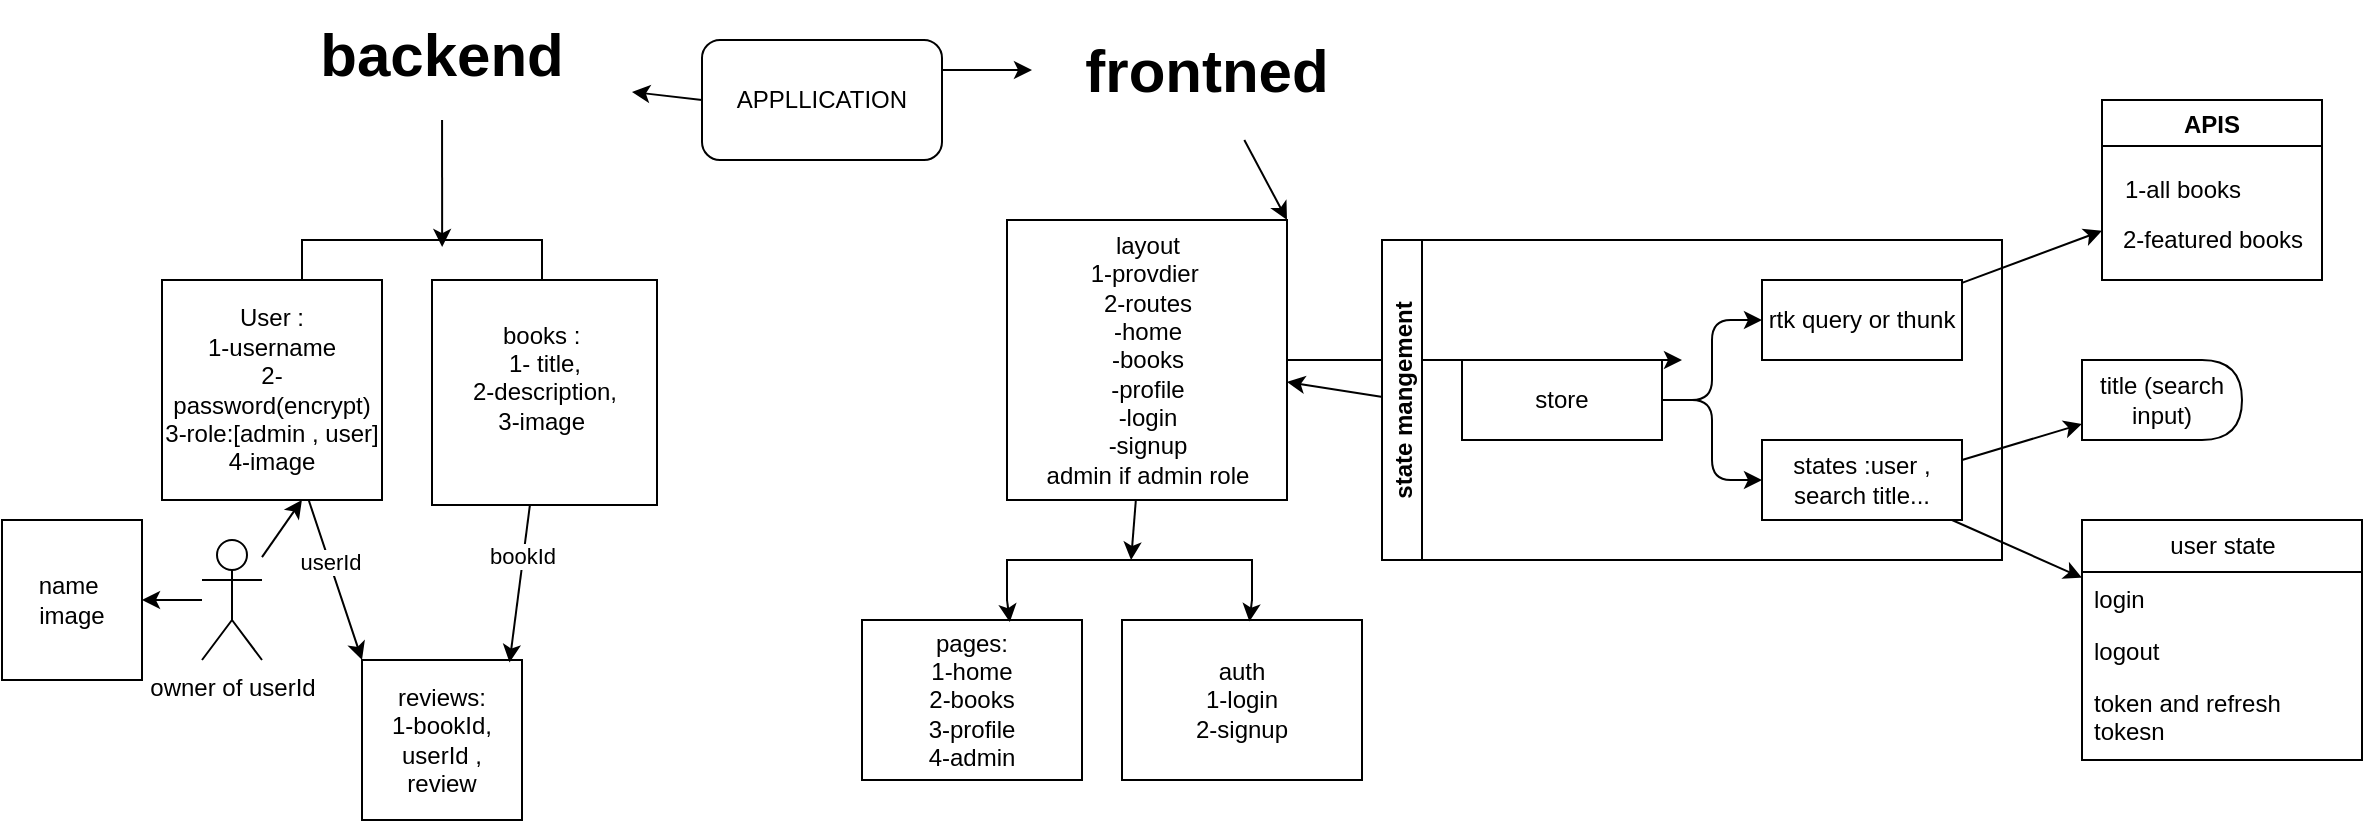 <mxfile>
    <diagram id="waQurbzz5o61nSi9At_i" name="Page-1">
        <mxGraphModel dx="1022" dy="722" grid="1" gridSize="10" guides="1" tooltips="1" connect="1" arrows="1" fold="1" page="1" pageScale="1" pageWidth="850" pageHeight="1100" math="0" shadow="0">
            <root>
                <mxCell id="0"/>
                <mxCell id="1" parent="0"/>
                <mxCell id="3" value="" style="endArrow=classic;html=1;exitX=0;exitY=0.5;exitDx=0;exitDy=0;" parent="1" source="2" target="6" edge="1">
                    <mxGeometry width="50" height="50" relative="1" as="geometry">
                        <mxPoint x="360" y="360" as="sourcePoint"/>
                        <mxPoint x="260" y="350" as="targetPoint"/>
                    </mxGeometry>
                </mxCell>
                <mxCell id="5" value="books :&amp;nbsp;&lt;div&gt;1- title, &lt;br&gt;2-description,&lt;/div&gt;&lt;div&gt;3-image&amp;nbsp;&lt;/div&gt;&lt;div&gt;&lt;br&gt;&lt;/div&gt;" style="whiteSpace=wrap;html=1;aspect=fixed;" parent="1" vertex="1">
                    <mxGeometry x="265" y="180" width="112.5" height="112.5" as="geometry"/>
                </mxCell>
                <mxCell id="6" value="&lt;font style=&quot;font-size: 30px;&quot;&gt;&lt;b&gt;backend&lt;/b&gt;&lt;/font&gt;&lt;div&gt;&lt;br&gt;&lt;/div&gt;" style="text;html=1;align=center;verticalAlign=middle;whiteSpace=wrap;rounded=0;" parent="1" vertex="1">
                    <mxGeometry x="175" y="50" width="190" height="50" as="geometry"/>
                </mxCell>
                <mxCell id="73" style="edgeStyle=none;html=1;entryX=0;entryY=0;entryDx=0;entryDy=0;" edge="1" parent="1" source="11" target="13">
                    <mxGeometry relative="1" as="geometry"/>
                </mxCell>
                <mxCell id="74" value="userId" style="edgeLabel;html=1;align=center;verticalAlign=middle;resizable=0;points=[];" vertex="1" connectable="0" parent="73">
                    <mxGeometry x="-0.234" relative="1" as="geometry">
                        <mxPoint as="offset"/>
                    </mxGeometry>
                </mxCell>
                <mxCell id="11" value="User :&lt;div&gt;1-username&lt;/div&gt;&lt;div&gt;2-password(encrypt)&lt;/div&gt;&lt;div&gt;&lt;span style=&quot;background-color: transparent;&quot;&gt;3-role:[admin , user]&lt;/span&gt;&lt;/div&gt;&lt;div&gt;4-image&lt;/div&gt;" style="whiteSpace=wrap;html=1;aspect=fixed;" parent="1" vertex="1">
                    <mxGeometry x="130" y="180" width="110" height="110" as="geometry"/>
                </mxCell>
                <mxCell id="13" value="reviews:&lt;div&gt;1-bookId,&lt;/div&gt;&lt;div&gt;userId , review&lt;/div&gt;" style="whiteSpace=wrap;html=1;aspect=fixed;" parent="1" vertex="1">
                    <mxGeometry x="230" y="370" width="80" height="80" as="geometry"/>
                </mxCell>
                <mxCell id="2" value="APPLLICATION" style="rounded=1;whiteSpace=wrap;html=1;" parent="1" vertex="1">
                    <mxGeometry x="400" y="60" width="120" height="60" as="geometry"/>
                </mxCell>
                <mxCell id="41" value="" style="endArrow=classic;html=1;exitX=1;exitY=0.25;exitDx=0;exitDy=0;" edge="1" parent="1" source="2" target="42">
                    <mxGeometry width="50" height="50" relative="1" as="geometry">
                        <mxPoint x="440" y="340" as="sourcePoint"/>
                        <mxPoint x="630" y="320" as="targetPoint"/>
                    </mxGeometry>
                </mxCell>
                <mxCell id="86" style="edgeStyle=none;html=1;entryX=1;entryY=0;entryDx=0;entryDy=0;" edge="1" parent="1" source="42" target="43">
                    <mxGeometry relative="1" as="geometry"/>
                </mxCell>
                <mxCell id="42" value="&lt;div&gt;&lt;span style=&quot;font-size: 30px;&quot;&gt;&lt;b&gt;frontned&lt;/b&gt;&lt;/span&gt;&lt;/div&gt;" style="text;html=1;align=center;verticalAlign=middle;whiteSpace=wrap;rounded=0;" vertex="1" parent="1">
                    <mxGeometry x="565" y="40" width="175" height="70" as="geometry"/>
                </mxCell>
                <mxCell id="45" style="edgeStyle=none;html=1;" edge="1" parent="1" source="43" target="44">
                    <mxGeometry relative="1" as="geometry"/>
                </mxCell>
                <mxCell id="57" style="edgeStyle=none;html=1;" edge="1" parent="1" source="43">
                    <mxGeometry relative="1" as="geometry">
                        <mxPoint x="890" y="220" as="targetPoint"/>
                    </mxGeometry>
                </mxCell>
                <mxCell id="43" value="layout&lt;div&gt;1-provdier&amp;nbsp;&lt;/div&gt;&lt;div&gt;2-routes&lt;/div&gt;&lt;div&gt;-home&lt;/div&gt;&lt;div&gt;-books&lt;/div&gt;&lt;div&gt;-profile&lt;/div&gt;&lt;div&gt;-login&lt;/div&gt;&lt;div&gt;-signup&lt;/div&gt;&lt;div&gt;admin if admin role&lt;/div&gt;" style="whiteSpace=wrap;html=1;aspect=fixed;" vertex="1" parent="1">
                    <mxGeometry x="552.5" y="150" width="140" height="140" as="geometry"/>
                </mxCell>
                <mxCell id="44" value="" style="shape=partialRectangle;whiteSpace=wrap;html=1;bottom=1;right=1;left=1;top=0;fillColor=none;routingCenterX=-0.5;rotation=-180;" vertex="1" parent="1">
                    <mxGeometry x="552.5" y="320" width="122.5" height="20" as="geometry"/>
                </mxCell>
                <mxCell id="46" value="pages:&lt;div&gt;1-home&lt;/div&gt;&lt;div&gt;2-books&lt;/div&gt;&lt;div&gt;3-profile&lt;/div&gt;&lt;div&gt;4-admin&lt;/div&gt;" style="whiteSpace=wrap;html=1;fillColor=none;" vertex="1" parent="1">
                    <mxGeometry x="480" y="350" width="110" height="80" as="geometry"/>
                </mxCell>
                <mxCell id="48" value="auth&lt;div&gt;1-login&lt;/div&gt;&lt;div&gt;2-signup&lt;/div&gt;" style="whiteSpace=wrap;html=1;fillColor=none;" vertex="1" parent="1">
                    <mxGeometry x="610" y="350" width="120" height="80" as="geometry"/>
                </mxCell>
                <mxCell id="58" value="" style="edgeStyle=none;html=1;exitX=0.032;exitY=0.5;exitDx=0;exitDy=0;exitPerimeter=0;" edge="1" parent="1" source="51" target="43">
                    <mxGeometry relative="1" as="geometry"/>
                </mxCell>
                <mxCell id="51" value="state mangement" style="swimlane;startSize=20;horizontal=0;childLayout=treeLayout;horizontalTree=1;sortEdges=1;resizable=0;containerType=tree;fontSize=12;" vertex="1" parent="1">
                    <mxGeometry x="740" y="160" width="310" height="160" as="geometry"/>
                </mxCell>
                <mxCell id="52" value="store" style="whiteSpace=wrap;html=1;" vertex="1" parent="51">
                    <mxGeometry x="40" y="60" width="100" height="40" as="geometry"/>
                </mxCell>
                <mxCell id="53" value="rtk query or thunk" style="whiteSpace=wrap;html=1;" vertex="1" parent="51">
                    <mxGeometry x="190" y="20" width="100" height="40" as="geometry"/>
                </mxCell>
                <mxCell id="54" value="" style="edgeStyle=elbowEdgeStyle;elbow=horizontal;html=1;rounded=1;curved=0;sourcePerimeterSpacing=0;targetPerimeterSpacing=0;startSize=6;endSize=6;" edge="1" parent="51" source="52" target="53">
                    <mxGeometry relative="1" as="geometry"/>
                </mxCell>
                <mxCell id="55" value="states :user , search title..." style="whiteSpace=wrap;html=1;" vertex="1" parent="51">
                    <mxGeometry x="190" y="100" width="100" height="40" as="geometry"/>
                </mxCell>
                <mxCell id="56" value="" style="edgeStyle=elbowEdgeStyle;elbow=horizontal;html=1;rounded=1;curved=0;sourcePerimeterSpacing=0;targetPerimeterSpacing=0;startSize=6;endSize=6;" edge="1" parent="51" source="52" target="55">
                    <mxGeometry relative="1" as="geometry"/>
                </mxCell>
                <mxCell id="61" value="APIS" style="swimlane;startSize=23;" vertex="1" parent="1">
                    <mxGeometry x="1100" y="90" width="110" height="90" as="geometry"/>
                </mxCell>
                <mxCell id="62" value="1-all books" style="text;html=1;align=center;verticalAlign=middle;resizable=0;points=[];autosize=1;strokeColor=none;fillColor=none;" vertex="1" parent="61">
                    <mxGeometry y="30" width="80" height="30" as="geometry"/>
                </mxCell>
                <mxCell id="63" value="2-featured books" style="text;html=1;align=center;verticalAlign=middle;resizable=0;points=[];autosize=1;strokeColor=none;fillColor=none;" vertex="1" parent="61">
                    <mxGeometry y="55" width="110" height="30" as="geometry"/>
                </mxCell>
                <mxCell id="60" style="edgeStyle=none;html=1;" edge="1" parent="1" source="53" target="61">
                    <mxGeometry relative="1" as="geometry">
                        <mxPoint x="1250" y="180" as="targetPoint"/>
                    </mxGeometry>
                </mxCell>
                <mxCell id="66" value="title (search input)" style="shape=delay;whiteSpace=wrap;html=1;" vertex="1" parent="1">
                    <mxGeometry x="1090" y="220" width="80" height="40" as="geometry"/>
                </mxCell>
                <mxCell id="64" style="edgeStyle=none;html=1;exitX=1;exitY=0.25;exitDx=0;exitDy=0;" edge="1" parent="1" source="55" target="66">
                    <mxGeometry relative="1" as="geometry">
                        <mxPoint x="1250" y="230" as="targetPoint"/>
                    </mxGeometry>
                </mxCell>
                <mxCell id="67" value="user state" style="swimlane;fontStyle=0;childLayout=stackLayout;horizontal=1;startSize=26;fillColor=none;horizontalStack=0;resizeParent=1;resizeParentMax=0;resizeLast=0;collapsible=1;marginBottom=0;html=1;" vertex="1" parent="1">
                    <mxGeometry x="1090" y="300" width="140" height="120" as="geometry"/>
                </mxCell>
                <mxCell id="68" value="login&amp;nbsp;" style="text;strokeColor=none;fillColor=none;align=left;verticalAlign=top;spacingLeft=4;spacingRight=4;overflow=hidden;rotatable=0;points=[[0,0.5],[1,0.5]];portConstraint=eastwest;whiteSpace=wrap;html=1;" vertex="1" parent="67">
                    <mxGeometry y="26" width="140" height="26" as="geometry"/>
                </mxCell>
                <mxCell id="69" value="logout" style="text;strokeColor=none;fillColor=none;align=left;verticalAlign=top;spacingLeft=4;spacingRight=4;overflow=hidden;rotatable=0;points=[[0,0.5],[1,0.5]];portConstraint=eastwest;whiteSpace=wrap;html=1;" vertex="1" parent="67">
                    <mxGeometry y="52" width="140" height="26" as="geometry"/>
                </mxCell>
                <mxCell id="70" value="token and refresh tokesn" style="text;strokeColor=none;fillColor=none;align=left;verticalAlign=top;spacingLeft=4;spacingRight=4;overflow=hidden;rotatable=0;points=[[0,0.5],[1,0.5]];portConstraint=eastwest;whiteSpace=wrap;html=1;" vertex="1" parent="67">
                    <mxGeometry y="78" width="140" height="42" as="geometry"/>
                </mxCell>
                <mxCell id="65" style="edgeStyle=none;html=1;" edge="1" parent="1" source="55" target="67">
                    <mxGeometry relative="1" as="geometry">
                        <mxPoint x="1240" y="270" as="targetPoint"/>
                    </mxGeometry>
                </mxCell>
                <mxCell id="71" value="" style="shape=partialRectangle;whiteSpace=wrap;html=1;bottom=1;right=1;left=1;top=0;fillColor=none;routingCenterX=-0.5;rotation=-180;" vertex="1" parent="1">
                    <mxGeometry x="200" y="160" width="120" height="20" as="geometry"/>
                </mxCell>
                <mxCell id="77" style="edgeStyle=none;html=1;" edge="1" parent="1" source="75" target="79">
                    <mxGeometry relative="1" as="geometry">
                        <mxPoint x="110" y="340" as="targetPoint"/>
                    </mxGeometry>
                </mxCell>
                <mxCell id="75" value="owner of userId" style="shape=umlActor;verticalLabelPosition=bottom;verticalAlign=top;html=1;outlineConnect=0;" vertex="1" parent="1">
                    <mxGeometry x="150" y="310" width="30" height="60" as="geometry"/>
                </mxCell>
                <mxCell id="79" value="name&amp;nbsp;&lt;div&gt;image&lt;/div&gt;" style="rounded=0;whiteSpace=wrap;html=1;" vertex="1" parent="1">
                    <mxGeometry x="50" y="300" width="70" height="80" as="geometry"/>
                </mxCell>
                <mxCell id="80" style="edgeStyle=none;html=1;entryX=0.636;entryY=1;entryDx=0;entryDy=0;entryPerimeter=0;" edge="1" parent="1" source="75" target="11">
                    <mxGeometry relative="1" as="geometry"/>
                </mxCell>
                <mxCell id="81" style="edgeStyle=none;html=1;entryX=0.922;entryY=0.015;entryDx=0;entryDy=0;entryPerimeter=0;" edge="1" parent="1" source="5" target="13">
                    <mxGeometry relative="1" as="geometry"/>
                </mxCell>
                <mxCell id="82" value="bookId" style="edgeLabel;html=1;align=center;verticalAlign=middle;resizable=0;points=[];" vertex="1" connectable="0" parent="81">
                    <mxGeometry x="-0.344" y="-1" relative="1" as="geometry">
                        <mxPoint as="offset"/>
                    </mxGeometry>
                </mxCell>
                <mxCell id="84" style="edgeStyle=none;html=1;entryX=0.531;entryY=0.01;entryDx=0;entryDy=0;entryPerimeter=0;exitX=0;exitY=0;exitDx=0;exitDy=0;" edge="1" parent="1" source="44" target="48">
                    <mxGeometry relative="1" as="geometry"/>
                </mxCell>
                <mxCell id="85" style="edgeStyle=none;html=1;entryX=0.672;entryY=0.013;entryDx=0;entryDy=0;entryPerimeter=0;exitX=1;exitY=0;exitDx=0;exitDy=0;" edge="1" parent="1" source="44" target="46">
                    <mxGeometry relative="1" as="geometry"/>
                </mxCell>
                <mxCell id="91" style="edgeStyle=none;html=1;entryX=0.416;entryY=0.824;entryDx=0;entryDy=0;entryPerimeter=0;" edge="1" parent="1" source="6" target="71">
                    <mxGeometry relative="1" as="geometry"/>
                </mxCell>
            </root>
        </mxGraphModel>
    </diagram>
</mxfile>